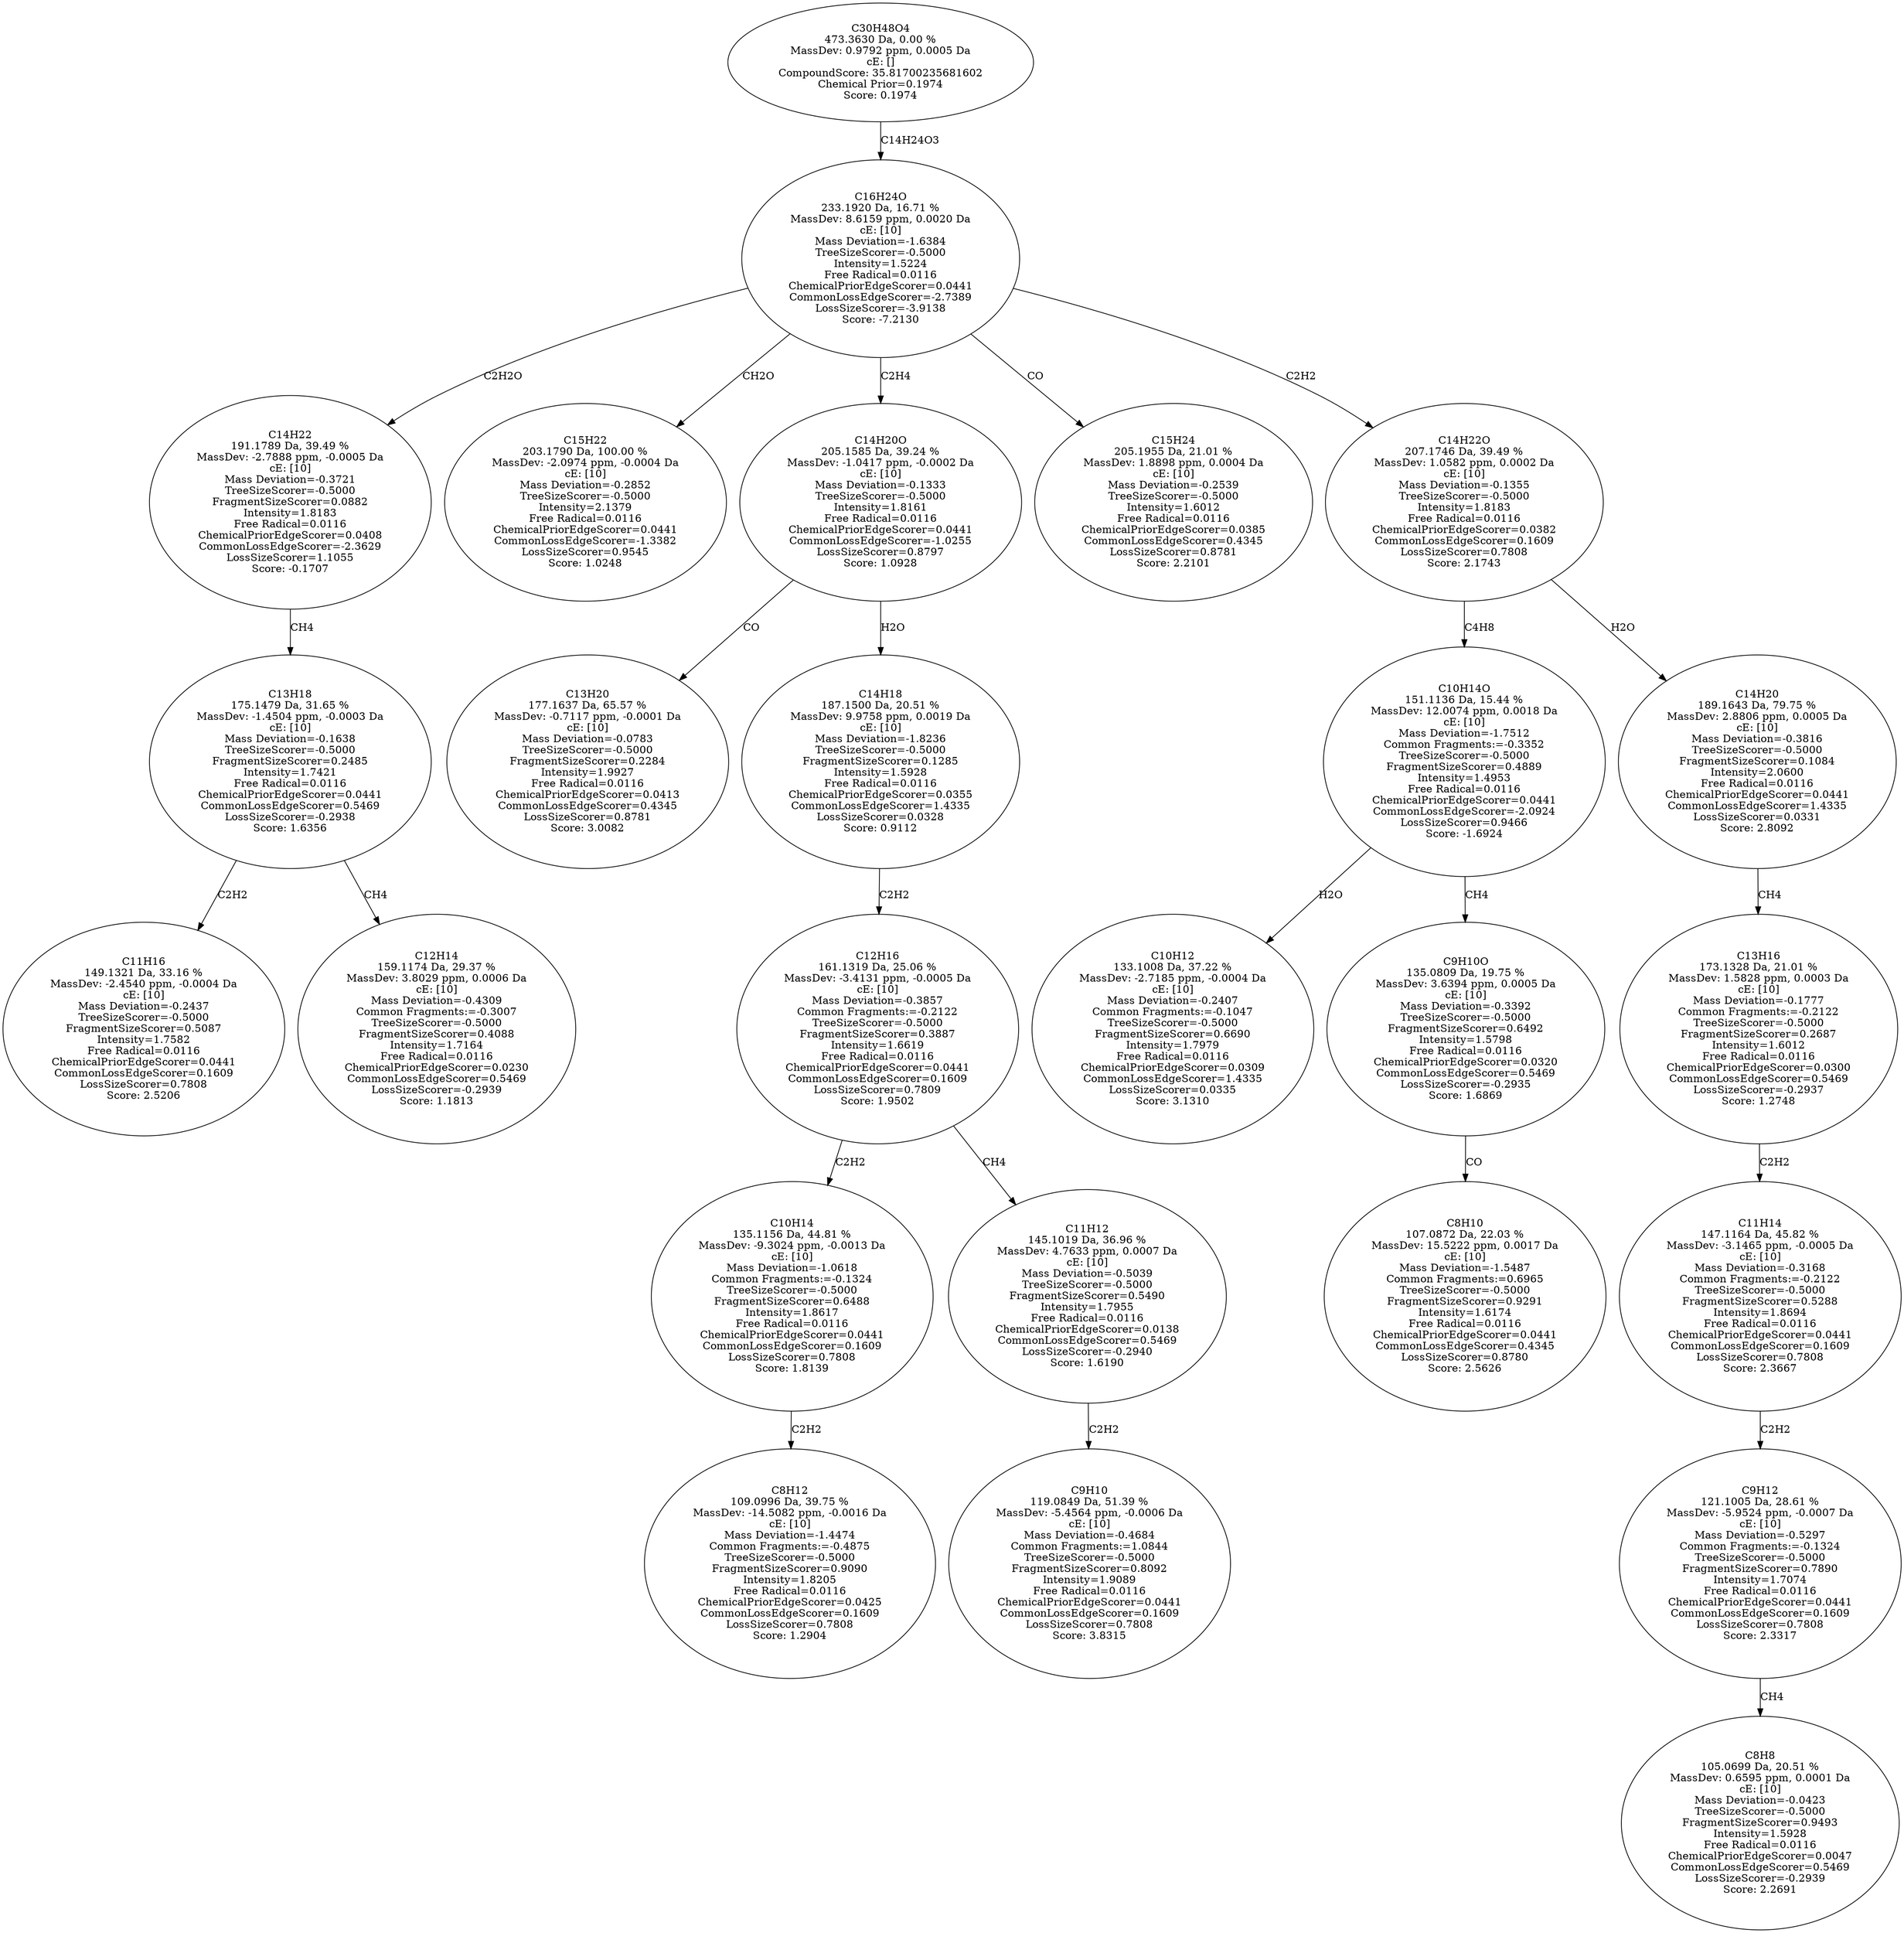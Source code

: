 strict digraph {
v1 [label="C11H16\n149.1321 Da, 33.16 %\nMassDev: -2.4540 ppm, -0.0004 Da\ncE: [10]\nMass Deviation=-0.2437\nTreeSizeScorer=-0.5000\nFragmentSizeScorer=0.5087\nIntensity=1.7582\nFree Radical=0.0116\nChemicalPriorEdgeScorer=0.0441\nCommonLossEdgeScorer=0.1609\nLossSizeScorer=0.7808\nScore: 2.5206"];
v2 [label="C12H14\n159.1174 Da, 29.37 %\nMassDev: 3.8029 ppm, 0.0006 Da\ncE: [10]\nMass Deviation=-0.4309\nCommon Fragments:=-0.3007\nTreeSizeScorer=-0.5000\nFragmentSizeScorer=0.4088\nIntensity=1.7164\nFree Radical=0.0116\nChemicalPriorEdgeScorer=0.0230\nCommonLossEdgeScorer=0.5469\nLossSizeScorer=-0.2939\nScore: 1.1813"];
v3 [label="C13H18\n175.1479 Da, 31.65 %\nMassDev: -1.4504 ppm, -0.0003 Da\ncE: [10]\nMass Deviation=-0.1638\nTreeSizeScorer=-0.5000\nFragmentSizeScorer=0.2485\nIntensity=1.7421\nFree Radical=0.0116\nChemicalPriorEdgeScorer=0.0441\nCommonLossEdgeScorer=0.5469\nLossSizeScorer=-0.2938\nScore: 1.6356"];
v4 [label="C14H22\n191.1789 Da, 39.49 %\nMassDev: -2.7888 ppm, -0.0005 Da\ncE: [10]\nMass Deviation=-0.3721\nTreeSizeScorer=-0.5000\nFragmentSizeScorer=0.0882\nIntensity=1.8183\nFree Radical=0.0116\nChemicalPriorEdgeScorer=0.0408\nCommonLossEdgeScorer=-2.3629\nLossSizeScorer=1.1055\nScore: -0.1707"];
v5 [label="C15H22\n203.1790 Da, 100.00 %\nMassDev: -2.0974 ppm, -0.0004 Da\ncE: [10]\nMass Deviation=-0.2852\nTreeSizeScorer=-0.5000\nIntensity=2.1379\nFree Radical=0.0116\nChemicalPriorEdgeScorer=0.0441\nCommonLossEdgeScorer=-1.3382\nLossSizeScorer=0.9545\nScore: 1.0248"];
v6 [label="C13H20\n177.1637 Da, 65.57 %\nMassDev: -0.7117 ppm, -0.0001 Da\ncE: [10]\nMass Deviation=-0.0783\nTreeSizeScorer=-0.5000\nFragmentSizeScorer=0.2284\nIntensity=1.9927\nFree Radical=0.0116\nChemicalPriorEdgeScorer=0.0413\nCommonLossEdgeScorer=0.4345\nLossSizeScorer=0.8781\nScore: 3.0082"];
v7 [label="C8H12\n109.0996 Da, 39.75 %\nMassDev: -14.5082 ppm, -0.0016 Da\ncE: [10]\nMass Deviation=-1.4474\nCommon Fragments:=-0.4875\nTreeSizeScorer=-0.5000\nFragmentSizeScorer=0.9090\nIntensity=1.8205\nFree Radical=0.0116\nChemicalPriorEdgeScorer=0.0425\nCommonLossEdgeScorer=0.1609\nLossSizeScorer=0.7808\nScore: 1.2904"];
v8 [label="C10H14\n135.1156 Da, 44.81 %\nMassDev: -9.3024 ppm, -0.0013 Da\ncE: [10]\nMass Deviation=-1.0618\nCommon Fragments:=-0.1324\nTreeSizeScorer=-0.5000\nFragmentSizeScorer=0.6488\nIntensity=1.8617\nFree Radical=0.0116\nChemicalPriorEdgeScorer=0.0441\nCommonLossEdgeScorer=0.1609\nLossSizeScorer=0.7808\nScore: 1.8139"];
v9 [label="C9H10\n119.0849 Da, 51.39 %\nMassDev: -5.4564 ppm, -0.0006 Da\ncE: [10]\nMass Deviation=-0.4684\nCommon Fragments:=1.0844\nTreeSizeScorer=-0.5000\nFragmentSizeScorer=0.8092\nIntensity=1.9089\nFree Radical=0.0116\nChemicalPriorEdgeScorer=0.0441\nCommonLossEdgeScorer=0.1609\nLossSizeScorer=0.7808\nScore: 3.8315"];
v10 [label="C11H12\n145.1019 Da, 36.96 %\nMassDev: 4.7633 ppm, 0.0007 Da\ncE: [10]\nMass Deviation=-0.5039\nTreeSizeScorer=-0.5000\nFragmentSizeScorer=0.5490\nIntensity=1.7955\nFree Radical=0.0116\nChemicalPriorEdgeScorer=0.0138\nCommonLossEdgeScorer=0.5469\nLossSizeScorer=-0.2940\nScore: 1.6190"];
v11 [label="C12H16\n161.1319 Da, 25.06 %\nMassDev: -3.4131 ppm, -0.0005 Da\ncE: [10]\nMass Deviation=-0.3857\nCommon Fragments:=-0.2122\nTreeSizeScorer=-0.5000\nFragmentSizeScorer=0.3887\nIntensity=1.6619\nFree Radical=0.0116\nChemicalPriorEdgeScorer=0.0441\nCommonLossEdgeScorer=0.1609\nLossSizeScorer=0.7809\nScore: 1.9502"];
v12 [label="C14H18\n187.1500 Da, 20.51 %\nMassDev: 9.9758 ppm, 0.0019 Da\ncE: [10]\nMass Deviation=-1.8236\nTreeSizeScorer=-0.5000\nFragmentSizeScorer=0.1285\nIntensity=1.5928\nFree Radical=0.0116\nChemicalPriorEdgeScorer=0.0355\nCommonLossEdgeScorer=1.4335\nLossSizeScorer=0.0328\nScore: 0.9112"];
v13 [label="C14H20O\n205.1585 Da, 39.24 %\nMassDev: -1.0417 ppm, -0.0002 Da\ncE: [10]\nMass Deviation=-0.1333\nTreeSizeScorer=-0.5000\nIntensity=1.8161\nFree Radical=0.0116\nChemicalPriorEdgeScorer=0.0441\nCommonLossEdgeScorer=-1.0255\nLossSizeScorer=0.8797\nScore: 1.0928"];
v14 [label="C15H24\n205.1955 Da, 21.01 %\nMassDev: 1.8898 ppm, 0.0004 Da\ncE: [10]\nMass Deviation=-0.2539\nTreeSizeScorer=-0.5000\nIntensity=1.6012\nFree Radical=0.0116\nChemicalPriorEdgeScorer=0.0385\nCommonLossEdgeScorer=0.4345\nLossSizeScorer=0.8781\nScore: 2.2101"];
v15 [label="C10H12\n133.1008 Da, 37.22 %\nMassDev: -2.7185 ppm, -0.0004 Da\ncE: [10]\nMass Deviation=-0.2407\nCommon Fragments:=-0.1047\nTreeSizeScorer=-0.5000\nFragmentSizeScorer=0.6690\nIntensity=1.7979\nFree Radical=0.0116\nChemicalPriorEdgeScorer=0.0309\nCommonLossEdgeScorer=1.4335\nLossSizeScorer=0.0335\nScore: 3.1310"];
v16 [label="C8H10\n107.0872 Da, 22.03 %\nMassDev: 15.5222 ppm, 0.0017 Da\ncE: [10]\nMass Deviation=-1.5487\nCommon Fragments:=0.6965\nTreeSizeScorer=-0.5000\nFragmentSizeScorer=0.9291\nIntensity=1.6174\nFree Radical=0.0116\nChemicalPriorEdgeScorer=0.0441\nCommonLossEdgeScorer=0.4345\nLossSizeScorer=0.8780\nScore: 2.5626"];
v17 [label="C9H10O\n135.0809 Da, 19.75 %\nMassDev: 3.6394 ppm, 0.0005 Da\ncE: [10]\nMass Deviation=-0.3392\nTreeSizeScorer=-0.5000\nFragmentSizeScorer=0.6492\nIntensity=1.5798\nFree Radical=0.0116\nChemicalPriorEdgeScorer=0.0320\nCommonLossEdgeScorer=0.5469\nLossSizeScorer=-0.2935\nScore: 1.6869"];
v18 [label="C10H14O\n151.1136 Da, 15.44 %\nMassDev: 12.0074 ppm, 0.0018 Da\ncE: [10]\nMass Deviation=-1.7512\nCommon Fragments:=-0.3352\nTreeSizeScorer=-0.5000\nFragmentSizeScorer=0.4889\nIntensity=1.4953\nFree Radical=0.0116\nChemicalPriorEdgeScorer=0.0441\nCommonLossEdgeScorer=-2.0924\nLossSizeScorer=0.9466\nScore: -1.6924"];
v19 [label="C8H8\n105.0699 Da, 20.51 %\nMassDev: 0.6595 ppm, 0.0001 Da\ncE: [10]\nMass Deviation=-0.0423\nTreeSizeScorer=-0.5000\nFragmentSizeScorer=0.9493\nIntensity=1.5928\nFree Radical=0.0116\nChemicalPriorEdgeScorer=0.0047\nCommonLossEdgeScorer=0.5469\nLossSizeScorer=-0.2939\nScore: 2.2691"];
v20 [label="C9H12\n121.1005 Da, 28.61 %\nMassDev: -5.9524 ppm, -0.0007 Da\ncE: [10]\nMass Deviation=-0.5297\nCommon Fragments:=-0.1324\nTreeSizeScorer=-0.5000\nFragmentSizeScorer=0.7890\nIntensity=1.7074\nFree Radical=0.0116\nChemicalPriorEdgeScorer=0.0441\nCommonLossEdgeScorer=0.1609\nLossSizeScorer=0.7808\nScore: 2.3317"];
v21 [label="C11H14\n147.1164 Da, 45.82 %\nMassDev: -3.1465 ppm, -0.0005 Da\ncE: [10]\nMass Deviation=-0.3168\nCommon Fragments:=-0.2122\nTreeSizeScorer=-0.5000\nFragmentSizeScorer=0.5288\nIntensity=1.8694\nFree Radical=0.0116\nChemicalPriorEdgeScorer=0.0441\nCommonLossEdgeScorer=0.1609\nLossSizeScorer=0.7808\nScore: 2.3667"];
v22 [label="C13H16\n173.1328 Da, 21.01 %\nMassDev: 1.5828 ppm, 0.0003 Da\ncE: [10]\nMass Deviation=-0.1777\nCommon Fragments:=-0.2122\nTreeSizeScorer=-0.5000\nFragmentSizeScorer=0.2687\nIntensity=1.6012\nFree Radical=0.0116\nChemicalPriorEdgeScorer=0.0300\nCommonLossEdgeScorer=0.5469\nLossSizeScorer=-0.2937\nScore: 1.2748"];
v23 [label="C14H20\n189.1643 Da, 79.75 %\nMassDev: 2.8806 ppm, 0.0005 Da\ncE: [10]\nMass Deviation=-0.3816\nTreeSizeScorer=-0.5000\nFragmentSizeScorer=0.1084\nIntensity=2.0600\nFree Radical=0.0116\nChemicalPriorEdgeScorer=0.0441\nCommonLossEdgeScorer=1.4335\nLossSizeScorer=0.0331\nScore: 2.8092"];
v24 [label="C14H22O\n207.1746 Da, 39.49 %\nMassDev: 1.0582 ppm, 0.0002 Da\ncE: [10]\nMass Deviation=-0.1355\nTreeSizeScorer=-0.5000\nIntensity=1.8183\nFree Radical=0.0116\nChemicalPriorEdgeScorer=0.0382\nCommonLossEdgeScorer=0.1609\nLossSizeScorer=0.7808\nScore: 2.1743"];
v25 [label="C16H24O\n233.1920 Da, 16.71 %\nMassDev: 8.6159 ppm, 0.0020 Da\ncE: [10]\nMass Deviation=-1.6384\nTreeSizeScorer=-0.5000\nIntensity=1.5224\nFree Radical=0.0116\nChemicalPriorEdgeScorer=0.0441\nCommonLossEdgeScorer=-2.7389\nLossSizeScorer=-3.9138\nScore: -7.2130"];
v26 [label="C30H48O4\n473.3630 Da, 0.00 %\nMassDev: 0.9792 ppm, 0.0005 Da\ncE: []\nCompoundScore: 35.81700235681602\nChemical Prior=0.1974\nScore: 0.1974"];
v3 -> v1 [label="C2H2"];
v3 -> v2 [label="CH4"];
v4 -> v3 [label="CH4"];
v25 -> v4 [label="C2H2O"];
v25 -> v5 [label="CH2O"];
v13 -> v6 [label="CO"];
v8 -> v7 [label="C2H2"];
v11 -> v8 [label="C2H2"];
v10 -> v9 [label="C2H2"];
v11 -> v10 [label="CH4"];
v12 -> v11 [label="C2H2"];
v13 -> v12 [label="H2O"];
v25 -> v13 [label="C2H4"];
v25 -> v14 [label="CO"];
v18 -> v15 [label="H2O"];
v17 -> v16 [label="CO"];
v18 -> v17 [label="CH4"];
v24 -> v18 [label="C4H8"];
v20 -> v19 [label="CH4"];
v21 -> v20 [label="C2H2"];
v22 -> v21 [label="C2H2"];
v23 -> v22 [label="CH4"];
v24 -> v23 [label="H2O"];
v25 -> v24 [label="C2H2"];
v26 -> v25 [label="C14H24O3"];
}